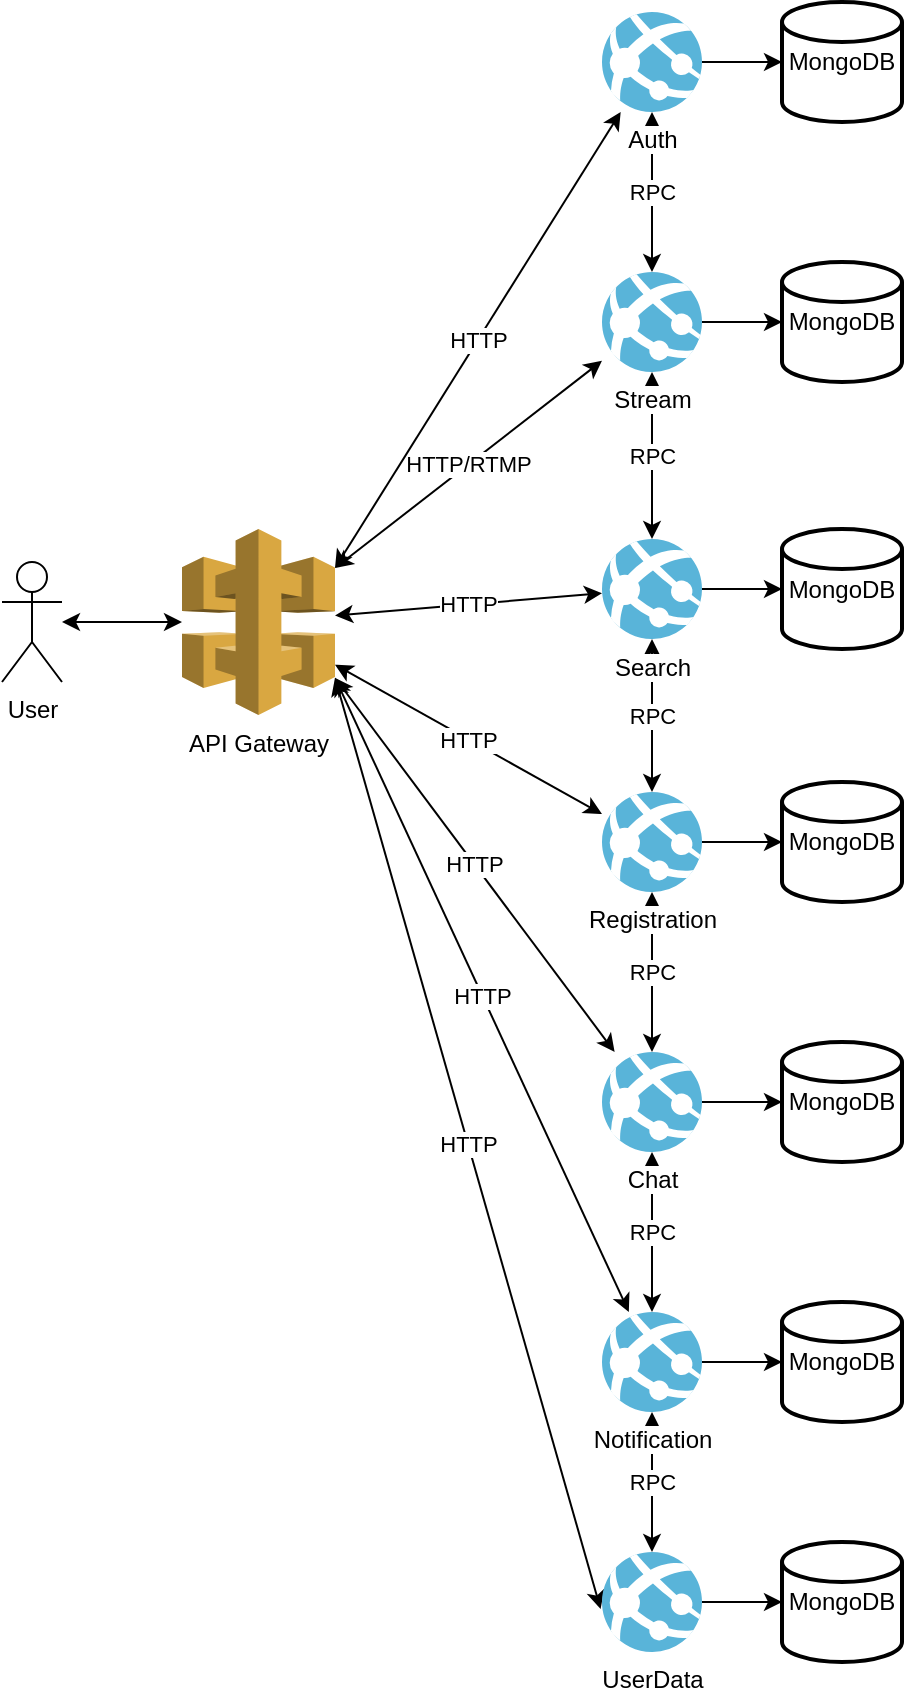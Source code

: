 <mxfile pages="2">
    <diagram name="Архітектура" id="lEX8NhUmVt0KLmWjKqjB">
        <mxGraphModel dx="554" dy="856" grid="1" gridSize="10" guides="1" tooltips="1" connect="1" arrows="1" fold="1" page="1" pageScale="1" pageWidth="850" pageHeight="1100" math="0" shadow="0">
            <root>
                <mxCell id="0"/>
                <mxCell id="1" parent="0"/>
                <mxCell id="PTnn4TakSIxV7CQiecpr-4" value="" style="edgeStyle=orthogonalEdgeStyle;rounded=0;orthogonalLoop=1;jettySize=auto;html=1;startArrow=classic;startFill=1;" parent="1" source="PTnn4TakSIxV7CQiecpr-1" target="PTnn4TakSIxV7CQiecpr-3" edge="1">
                    <mxGeometry relative="1" as="geometry"/>
                </mxCell>
                <mxCell id="PTnn4TakSIxV7CQiecpr-1" value="User" style="shape=umlActor;verticalLabelPosition=bottom;verticalAlign=top;html=1;outlineConnect=0;" parent="1" vertex="1">
                    <mxGeometry x="90" y="310" width="30" height="60" as="geometry"/>
                </mxCell>
                <mxCell id="BTVCv_qhSZHRAeJiUCsy-5" value="HTTP" style="rounded=0;orthogonalLoop=1;jettySize=auto;html=1;exitX=1;exitY=0.8;exitDx=0;exitDy=0;exitPerimeter=0;entryX=-0.014;entryY=0.569;entryDx=0;entryDy=0;entryPerimeter=0;startArrow=classic;startFill=1;" parent="1" source="PTnn4TakSIxV7CQiecpr-3" target="BTVCv_qhSZHRAeJiUCsy-2" edge="1">
                    <mxGeometry relative="1" as="geometry"/>
                </mxCell>
                <mxCell id="PTnn4TakSIxV7CQiecpr-3" value="API&amp;nbsp;Gateway" style="outlineConnect=0;dashed=0;verticalLabelPosition=bottom;verticalAlign=top;align=center;html=1;shape=mxgraph.aws3.api_gateway;fillColor=#D9A741;gradientColor=none;" parent="1" vertex="1">
                    <mxGeometry x="180" y="293.5" width="76.5" height="93" as="geometry"/>
                </mxCell>
                <mxCell id="PTnn4TakSIxV7CQiecpr-19" value="RPC" style="edgeStyle=orthogonalEdgeStyle;rounded=0;orthogonalLoop=1;jettySize=auto;html=1;startArrow=classic;startFill=1;" parent="1" source="PTnn4TakSIxV7CQiecpr-5" target="PTnn4TakSIxV7CQiecpr-6" edge="1">
                    <mxGeometry relative="1" as="geometry"/>
                </mxCell>
                <mxCell id="PTnn4TakSIxV7CQiecpr-32" value="" style="edgeStyle=orthogonalEdgeStyle;rounded=0;orthogonalLoop=1;jettySize=auto;html=1;" parent="1" source="PTnn4TakSIxV7CQiecpr-5" target="PTnn4TakSIxV7CQiecpr-31" edge="1">
                    <mxGeometry relative="1" as="geometry"/>
                </mxCell>
                <mxCell id="PTnn4TakSIxV7CQiecpr-5" value="Auth" style="image;sketch=0;aspect=fixed;html=1;points=[];align=center;fontSize=12;image=img/lib/mscae/App_Services.svg;" parent="1" vertex="1">
                    <mxGeometry x="390" y="35" width="50" height="50" as="geometry"/>
                </mxCell>
                <mxCell id="PTnn4TakSIxV7CQiecpr-20" value="RPC" style="edgeStyle=orthogonalEdgeStyle;rounded=0;orthogonalLoop=1;jettySize=auto;html=1;startArrow=classic;startFill=1;" parent="1" source="PTnn4TakSIxV7CQiecpr-6" target="PTnn4TakSIxV7CQiecpr-9" edge="1">
                    <mxGeometry relative="1" as="geometry"/>
                </mxCell>
                <mxCell id="PTnn4TakSIxV7CQiecpr-42" value="" style="edgeStyle=orthogonalEdgeStyle;rounded=0;orthogonalLoop=1;jettySize=auto;html=1;" parent="1" source="PTnn4TakSIxV7CQiecpr-6" target="PTnn4TakSIxV7CQiecpr-33" edge="1">
                    <mxGeometry relative="1" as="geometry"/>
                </mxCell>
                <mxCell id="PTnn4TakSIxV7CQiecpr-6" value="Stream" style="image;sketch=0;aspect=fixed;html=1;points=[];align=center;fontSize=12;image=img/lib/mscae/App_Services.svg;" parent="1" vertex="1">
                    <mxGeometry x="390" y="165" width="50" height="50" as="geometry"/>
                </mxCell>
                <mxCell id="PTnn4TakSIxV7CQiecpr-15" value="HTTP" style="rounded=0;orthogonalLoop=1;jettySize=auto;html=1;entryX=1;entryY=0.8;entryDx=0;entryDy=0;entryPerimeter=0;startArrow=classic;startFill=1;" parent="1" source="PTnn4TakSIxV7CQiecpr-7" target="PTnn4TakSIxV7CQiecpr-3" edge="1">
                    <mxGeometry relative="1" as="geometry">
                        <mxPoint x="260" y="370.0" as="targetPoint"/>
                    </mxGeometry>
                </mxCell>
                <mxCell id="PTnn4TakSIxV7CQiecpr-23" value="RPC" style="edgeStyle=orthogonalEdgeStyle;rounded=0;orthogonalLoop=1;jettySize=auto;html=1;startArrow=classic;startFill=1;" parent="1" source="PTnn4TakSIxV7CQiecpr-7" target="PTnn4TakSIxV7CQiecpr-8" edge="1">
                    <mxGeometry relative="1" as="geometry"/>
                </mxCell>
                <mxCell id="PTnn4TakSIxV7CQiecpr-39" value="" style="edgeStyle=orthogonalEdgeStyle;rounded=0;orthogonalLoop=1;jettySize=auto;html=1;" parent="1" source="PTnn4TakSIxV7CQiecpr-7" target="PTnn4TakSIxV7CQiecpr-36" edge="1">
                    <mxGeometry relative="1" as="geometry"/>
                </mxCell>
                <mxCell id="PTnn4TakSIxV7CQiecpr-7" value="Chat" style="image;sketch=0;aspect=fixed;html=1;points=[];align=center;fontSize=12;image=img/lib/mscae/App_Services.svg;" parent="1" vertex="1">
                    <mxGeometry x="390" y="555" width="50" height="50" as="geometry"/>
                </mxCell>
                <mxCell id="PTnn4TakSIxV7CQiecpr-38" value="" style="edgeStyle=orthogonalEdgeStyle;rounded=0;orthogonalLoop=1;jettySize=auto;html=1;" parent="1" source="PTnn4TakSIxV7CQiecpr-8" target="PTnn4TakSIxV7CQiecpr-37" edge="1">
                    <mxGeometry relative="1" as="geometry"/>
                </mxCell>
                <mxCell id="BTVCv_qhSZHRAeJiUCsy-4" value="RPC" style="edgeStyle=orthogonalEdgeStyle;rounded=0;orthogonalLoop=1;jettySize=auto;html=1;startArrow=classic;startFill=1;" parent="1" source="PTnn4TakSIxV7CQiecpr-8" target="BTVCv_qhSZHRAeJiUCsy-2" edge="1">
                    <mxGeometry relative="1" as="geometry"/>
                </mxCell>
                <mxCell id="PTnn4TakSIxV7CQiecpr-8" value="Notification" style="image;sketch=0;aspect=fixed;html=1;points=[];align=center;fontSize=12;image=img/lib/mscae/App_Services.svg;" parent="1" vertex="1">
                    <mxGeometry x="390" y="685" width="50" height="50" as="geometry"/>
                </mxCell>
                <mxCell id="PTnn4TakSIxV7CQiecpr-18" value="HTTP" style="rounded=0;orthogonalLoop=1;jettySize=auto;html=1;startArrow=classic;startFill=1;" parent="1" source="PTnn4TakSIxV7CQiecpr-9" target="PTnn4TakSIxV7CQiecpr-3" edge="1">
                    <mxGeometry relative="1" as="geometry">
                        <mxPoint x="260" y="340" as="targetPoint"/>
                    </mxGeometry>
                </mxCell>
                <mxCell id="PTnn4TakSIxV7CQiecpr-21" value="RPC" style="edgeStyle=orthogonalEdgeStyle;rounded=0;orthogonalLoop=1;jettySize=auto;html=1;startArrow=classic;startFill=1;" parent="1" source="PTnn4TakSIxV7CQiecpr-9" target="PTnn4TakSIxV7CQiecpr-10" edge="1">
                    <mxGeometry relative="1" as="geometry"/>
                </mxCell>
                <mxCell id="PTnn4TakSIxV7CQiecpr-41" value="" style="edgeStyle=orthogonalEdgeStyle;rounded=0;orthogonalLoop=1;jettySize=auto;html=1;" parent="1" source="PTnn4TakSIxV7CQiecpr-9" target="PTnn4TakSIxV7CQiecpr-34" edge="1">
                    <mxGeometry relative="1" as="geometry"/>
                </mxCell>
                <mxCell id="PTnn4TakSIxV7CQiecpr-9" value="Search" style="image;sketch=0;aspect=fixed;html=1;points=[];align=center;fontSize=12;image=img/lib/mscae/App_Services.svg;" parent="1" vertex="1">
                    <mxGeometry x="390" y="298.5" width="50" height="50" as="geometry"/>
                </mxCell>
                <mxCell id="PTnn4TakSIxV7CQiecpr-16" value="HTTP" style="rounded=0;orthogonalLoop=1;jettySize=auto;html=1;startArrow=classic;startFill=1;" parent="1" source="PTnn4TakSIxV7CQiecpr-10" target="PTnn4TakSIxV7CQiecpr-3" edge="1">
                    <mxGeometry relative="1" as="geometry"/>
                </mxCell>
                <mxCell id="PTnn4TakSIxV7CQiecpr-22" value="RPC" style="edgeStyle=orthogonalEdgeStyle;rounded=0;orthogonalLoop=1;jettySize=auto;html=1;startArrow=classic;startFill=1;" parent="1" source="PTnn4TakSIxV7CQiecpr-10" target="PTnn4TakSIxV7CQiecpr-7" edge="1">
                    <mxGeometry relative="1" as="geometry"/>
                </mxCell>
                <mxCell id="PTnn4TakSIxV7CQiecpr-40" value="" style="edgeStyle=orthogonalEdgeStyle;rounded=0;orthogonalLoop=1;jettySize=auto;html=1;" parent="1" source="PTnn4TakSIxV7CQiecpr-10" target="PTnn4TakSIxV7CQiecpr-35" edge="1">
                    <mxGeometry relative="1" as="geometry"/>
                </mxCell>
                <mxCell id="PTnn4TakSIxV7CQiecpr-10" value="Registration" style="image;sketch=0;aspect=fixed;html=1;points=[];align=center;fontSize=12;image=img/lib/mscae/App_Services.svg;" parent="1" vertex="1">
                    <mxGeometry x="390" y="425" width="50" height="50" as="geometry"/>
                </mxCell>
                <mxCell id="PTnn4TakSIxV7CQiecpr-12" value="HTTP/RTMP" style="rounded=0;orthogonalLoop=1;jettySize=auto;html=1;entryX=1;entryY=0.21;entryDx=0;entryDy=0;entryPerimeter=0;startArrow=classic;startFill=1;" parent="1" source="PTnn4TakSIxV7CQiecpr-6" target="PTnn4TakSIxV7CQiecpr-3" edge="1">
                    <mxGeometry relative="1" as="geometry"/>
                </mxCell>
                <mxCell id="PTnn4TakSIxV7CQiecpr-13" value="HTTP" style="rounded=0;orthogonalLoop=1;jettySize=auto;html=1;entryX=1;entryY=0.21;entryDx=0;entryDy=0;entryPerimeter=0;startArrow=classic;startFill=1;" parent="1" source="PTnn4TakSIxV7CQiecpr-5" target="PTnn4TakSIxV7CQiecpr-3" edge="1">
                    <mxGeometry relative="1" as="geometry"/>
                </mxCell>
                <mxCell id="PTnn4TakSIxV7CQiecpr-14" value="HTTP" style="rounded=0;orthogonalLoop=1;jettySize=auto;html=1;entryX=1;entryY=0.8;entryDx=0;entryDy=0;entryPerimeter=0;startArrow=classic;startFill=1;" parent="1" source="PTnn4TakSIxV7CQiecpr-8" target="PTnn4TakSIxV7CQiecpr-3" edge="1">
                    <mxGeometry relative="1" as="geometry">
                        <mxPoint x="270" y="370" as="targetPoint"/>
                    </mxGeometry>
                </mxCell>
                <mxCell id="PTnn4TakSIxV7CQiecpr-31" value="MongoDB" style="strokeWidth=2;html=1;shape=mxgraph.flowchart.database;whiteSpace=wrap;" parent="1" vertex="1">
                    <mxGeometry x="480" y="30" width="60" height="60" as="geometry"/>
                </mxCell>
                <mxCell id="PTnn4TakSIxV7CQiecpr-33" value="MongoDB" style="strokeWidth=2;html=1;shape=mxgraph.flowchart.database;whiteSpace=wrap;" parent="1" vertex="1">
                    <mxGeometry x="480" y="160" width="60" height="60" as="geometry"/>
                </mxCell>
                <mxCell id="PTnn4TakSIxV7CQiecpr-34" value="MongoDB" style="strokeWidth=2;html=1;shape=mxgraph.flowchart.database;whiteSpace=wrap;" parent="1" vertex="1">
                    <mxGeometry x="480" y="293.5" width="60" height="60" as="geometry"/>
                </mxCell>
                <mxCell id="PTnn4TakSIxV7CQiecpr-35" value="MongoDB" style="strokeWidth=2;html=1;shape=mxgraph.flowchart.database;whiteSpace=wrap;" parent="1" vertex="1">
                    <mxGeometry x="480" y="420" width="60" height="60" as="geometry"/>
                </mxCell>
                <mxCell id="PTnn4TakSIxV7CQiecpr-36" value="MongoDB" style="strokeWidth=2;html=1;shape=mxgraph.flowchart.database;whiteSpace=wrap;" parent="1" vertex="1">
                    <mxGeometry x="480" y="550" width="60" height="60" as="geometry"/>
                </mxCell>
                <mxCell id="PTnn4TakSIxV7CQiecpr-37" value="MongoDB" style="strokeWidth=2;html=1;shape=mxgraph.flowchart.database;whiteSpace=wrap;" parent="1" vertex="1">
                    <mxGeometry x="480" y="680" width="60" height="60" as="geometry"/>
                </mxCell>
                <mxCell id="BTVCv_qhSZHRAeJiUCsy-1" value="" style="edgeStyle=orthogonalEdgeStyle;rounded=0;orthogonalLoop=1;jettySize=auto;html=1;" parent="1" source="BTVCv_qhSZHRAeJiUCsy-2" target="BTVCv_qhSZHRAeJiUCsy-3" edge="1">
                    <mxGeometry relative="1" as="geometry"/>
                </mxCell>
                <mxCell id="BTVCv_qhSZHRAeJiUCsy-2" value="UserData" style="image;sketch=0;aspect=fixed;html=1;points=[];align=center;fontSize=12;image=img/lib/mscae/App_Services.svg;" parent="1" vertex="1">
                    <mxGeometry x="390" y="805" width="50" height="50" as="geometry"/>
                </mxCell>
                <mxCell id="BTVCv_qhSZHRAeJiUCsy-3" value="MongoDB" style="strokeWidth=2;html=1;shape=mxgraph.flowchart.database;whiteSpace=wrap;" parent="1" vertex="1">
                    <mxGeometry x="480" y="800" width="60" height="60" as="geometry"/>
                </mxCell>
            </root>
        </mxGraphModel>
    </diagram>
    <diagram id="RU-EkV7S9lIccLNvc38A" name="ER-Diagram">
        <mxGraphModel dx="510" dy="856" grid="1" gridSize="10" guides="1" tooltips="1" connect="1" arrows="1" fold="1" page="1" pageScale="1" pageWidth="850" pageHeight="1100" math="0" shadow="0">
            <root>
                <mxCell id="0"/>
                <mxCell id="1" parent="0"/>
                <mxCell id="VYAvmS6LpXce1dKVadep-5" value="User" style="swimlane;fontStyle=0;childLayout=stackLayout;horizontal=1;startSize=30;horizontalStack=0;resizeParent=1;resizeParentMax=0;resizeLast=0;collapsible=0;marginBottom=0;whiteSpace=wrap;html=1;container=1;fixDash=0;portConstraintRotation=0;resizable=1;cloneable=1;deletable=1;expand=1;allowArrows=1;snapToPoint=0;dropTarget=1;" parent="1" vertex="1">
                    <mxGeometry x="190" y="80" width="140" height="300" as="geometry"/>
                </mxCell>
                <mxCell id="J-KWU8f-uZNsoC87baJ_-14" value="Id" style="text;strokeColor=none;fillColor=none;align=left;verticalAlign=middle;spacingLeft=4;spacingRight=4;overflow=hidden;points=[[0,0.5],[1,0.5]];portConstraint=eastwest;rotatable=0;whiteSpace=wrap;html=1;" parent="VYAvmS6LpXce1dKVadep-5" vertex="1">
                    <mxGeometry y="30" width="140" height="30" as="geometry"/>
                </mxCell>
                <mxCell id="VYAvmS6LpXce1dKVadep-7" value="Nickname" style="text;strokeColor=none;fillColor=none;align=left;verticalAlign=middle;spacingLeft=4;spacingRight=4;overflow=hidden;points=[[0,0.5],[1,0.5]];portConstraint=eastwest;rotatable=0;whiteSpace=wrap;html=1;" parent="VYAvmS6LpXce1dKVadep-5" vertex="1">
                    <mxGeometry y="60" width="140" height="30" as="geometry"/>
                </mxCell>
                <mxCell id="VYAvmS6LpXce1dKVadep-8" value="Email" style="text;strokeColor=none;fillColor=none;align=left;verticalAlign=middle;spacingLeft=4;spacingRight=4;overflow=hidden;points=[[0,0.5],[1,0.5]];portConstraint=eastwest;rotatable=0;whiteSpace=wrap;html=1;" parent="VYAvmS6LpXce1dKVadep-5" vertex="1">
                    <mxGeometry y="90" width="140" height="30" as="geometry"/>
                </mxCell>
                <mxCell id="VYAvmS6LpXce1dKVadep-9" value="Bio" style="text;strokeColor=none;fillColor=none;align=left;verticalAlign=middle;spacingLeft=4;spacingRight=4;overflow=hidden;points=[[0,0.5],[1,0.5]];portConstraint=eastwest;rotatable=0;whiteSpace=wrap;html=1;" parent="VYAvmS6LpXce1dKVadep-5" vertex="1">
                    <mxGeometry y="120" width="140" height="30" as="geometry"/>
                </mxCell>
                <mxCell id="VYAvmS6LpXce1dKVadep-10" value="UpdatedAt" style="text;strokeColor=none;fillColor=none;align=left;verticalAlign=middle;spacingLeft=4;spacingRight=4;overflow=hidden;points=[[0,0.5],[1,0.5]];portConstraint=eastwest;rotatable=0;whiteSpace=wrap;html=1;" parent="VYAvmS6LpXce1dKVadep-5" vertex="1">
                    <mxGeometry y="150" width="140" height="30" as="geometry"/>
                </mxCell>
                <mxCell id="VYAvmS6LpXce1dKVadep-11" value="CreatedAt" style="text;strokeColor=none;fillColor=none;align=left;verticalAlign=middle;spacingLeft=4;spacingRight=4;overflow=hidden;points=[[0,0.5],[1,0.5]];portConstraint=eastwest;rotatable=0;whiteSpace=wrap;html=1;" parent="VYAvmS6LpXce1dKVadep-5" vertex="1">
                    <mxGeometry y="180" width="140" height="30" as="geometry"/>
                </mxCell>
                <mxCell id="VYAvmS6LpXce1dKVadep-20" value="StreamToken" style="text;strokeColor=none;fillColor=none;align=left;verticalAlign=middle;spacingLeft=4;spacingRight=4;overflow=hidden;points=[[0,0.5],[1,0.5]];portConstraint=eastwest;rotatable=0;whiteSpace=wrap;html=1;" parent="VYAvmS6LpXce1dKVadep-5" vertex="1">
                    <mxGeometry y="210" width="140" height="30" as="geometry"/>
                </mxCell>
                <mxCell id="VYAvmS6LpXce1dKVadep-88" value="DayOfBirthday" style="text;strokeColor=none;fillColor=none;align=left;verticalAlign=middle;spacingLeft=4;spacingRight=4;overflow=hidden;points=[[0,0.5],[1,0.5]];portConstraint=eastwest;rotatable=0;whiteSpace=wrap;html=1;" parent="VYAvmS6LpXce1dKVadep-5" vertex="1">
                    <mxGeometry y="240" width="140" height="30" as="geometry"/>
                </mxCell>
                <mxCell id="k_NoocqpxvDtBkMmMOsu-22" value="TagsStat[]" style="text;strokeColor=none;fillColor=none;align=left;verticalAlign=middle;spacingLeft=4;spacingRight=4;overflow=hidden;points=[[0,0.5],[1,0.5]];portConstraint=eastwest;rotatable=0;whiteSpace=wrap;html=1;" parent="VYAvmS6LpXce1dKVadep-5" vertex="1">
                    <mxGeometry y="270" width="140" height="30" as="geometry"/>
                </mxCell>
                <mxCell id="VYAvmS6LpXce1dKVadep-21" value="Stream" style="swimlane;fontStyle=0;childLayout=stackLayout;horizontal=1;startSize=30;horizontalStack=0;resizeParent=1;resizeParentMax=0;resizeLast=0;collapsible=0;marginBottom=0;whiteSpace=wrap;html=1;container=1;fixDash=0;portConstraintRotation=0;resizable=1;cloneable=1;deletable=1;expand=1;allowArrows=1;snapToPoint=0;dropTarget=1;" parent="1" vertex="1">
                    <mxGeometry x="350" y="80" width="140" height="240" as="geometry"/>
                </mxCell>
                <mxCell id="VYAvmS6LpXce1dKVadep-22" value="Id" style="text;strokeColor=none;fillColor=none;align=left;verticalAlign=middle;spacingLeft=4;spacingRight=4;overflow=hidden;points=[[0,0.5],[1,0.5]];portConstraint=eastwest;rotatable=0;whiteSpace=wrap;html=1;" parent="VYAvmS6LpXce1dKVadep-21" vertex="1">
                    <mxGeometry y="30" width="140" height="30" as="geometry"/>
                </mxCell>
                <mxCell id="J-KWU8f-uZNsoC87baJ_-15" value="UserId" style="text;strokeColor=none;fillColor=none;align=left;verticalAlign=middle;spacingLeft=4;spacingRight=4;overflow=hidden;points=[[0,0.5],[1,0.5]];portConstraint=eastwest;rotatable=0;whiteSpace=wrap;html=1;" parent="VYAvmS6LpXce1dKVadep-21" vertex="1">
                    <mxGeometry y="60" width="140" height="30" as="geometry"/>
                </mxCell>
                <mxCell id="VYAvmS6LpXce1dKVadep-23" value="Title" style="text;strokeColor=none;fillColor=none;align=left;verticalAlign=middle;spacingLeft=4;spacingRight=4;overflow=hidden;points=[[0,0.5],[1,0.5]];portConstraint=eastwest;rotatable=0;whiteSpace=wrap;html=1;" parent="VYAvmS6LpXce1dKVadep-21" vertex="1">
                    <mxGeometry y="90" width="140" height="30" as="geometry"/>
                </mxCell>
                <mxCell id="VYAvmS6LpXce1dKVadep-24" value="Tags[]" style="text;strokeColor=none;fillColor=none;align=left;verticalAlign=middle;spacingLeft=4;spacingRight=4;overflow=hidden;points=[[0,0.5],[1,0.5]];portConstraint=eastwest;rotatable=0;whiteSpace=wrap;html=1;" parent="VYAvmS6LpXce1dKVadep-21" vertex="1">
                    <mxGeometry y="120" width="140" height="30" as="geometry"/>
                </mxCell>
                <mxCell id="VYAvmS6LpXce1dKVadep-25" value="Adult" style="text;strokeColor=none;fillColor=none;align=left;verticalAlign=middle;spacingLeft=4;spacingRight=4;overflow=hidden;points=[[0,0.5],[1,0.5]];portConstraint=eastwest;rotatable=0;whiteSpace=wrap;html=1;" parent="VYAvmS6LpXce1dKVadep-21" vertex="1">
                    <mxGeometry y="150" width="140" height="30" as="geometry"/>
                </mxCell>
                <mxCell id="VYAvmS6LpXce1dKVadep-26" value="StartedAt" style="text;strokeColor=none;fillColor=none;align=left;verticalAlign=middle;spacingLeft=4;spacingRight=4;overflow=hidden;points=[[0,0.5],[1,0.5]];portConstraint=eastwest;rotatable=0;whiteSpace=wrap;html=1;" parent="VYAvmS6LpXce1dKVadep-21" vertex="1">
                    <mxGeometry y="180" width="140" height="30" as="geometry"/>
                </mxCell>
                <mxCell id="J-KWU8f-uZNsoC87baJ_-16" value="EndedAt" style="text;strokeColor=none;fillColor=none;align=left;verticalAlign=middle;spacingLeft=4;spacingRight=4;overflow=hidden;points=[[0,0.5],[1,0.5]];portConstraint=eastwest;rotatable=0;whiteSpace=wrap;html=1;" parent="VYAvmS6LpXce1dKVadep-21" vertex="1">
                    <mxGeometry y="210" width="140" height="30" as="geometry"/>
                </mxCell>
                <mxCell id="VYAvmS6LpXce1dKVadep-29" value="Tag" style="swimlane;fontStyle=0;childLayout=stackLayout;horizontal=1;startSize=30;horizontalStack=0;resizeParent=1;resizeParentMax=0;resizeLast=0;collapsible=0;marginBottom=0;whiteSpace=wrap;html=1;container=1;fixDash=0;portConstraintRotation=0;resizable=1;cloneable=1;deletable=1;expand=1;allowArrows=1;snapToPoint=0;dropTarget=1;" parent="1" vertex="1">
                    <mxGeometry x="670" y="80" width="140" height="120" as="geometry"/>
                </mxCell>
                <mxCell id="k_NoocqpxvDtBkMmMOsu-23" value="Id" style="text;strokeColor=none;fillColor=none;align=left;verticalAlign=middle;spacingLeft=4;spacingRight=4;overflow=hidden;points=[[0,0.5],[1,0.5]];portConstraint=eastwest;rotatable=0;whiteSpace=wrap;html=1;" parent="VYAvmS6LpXce1dKVadep-29" vertex="1">
                    <mxGeometry y="30" width="140" height="30" as="geometry"/>
                </mxCell>
                <mxCell id="VYAvmS6LpXce1dKVadep-30" value="Name" style="text;strokeColor=none;fillColor=none;align=left;verticalAlign=middle;spacingLeft=4;spacingRight=4;overflow=hidden;points=[[0,0.5],[1,0.5]];portConstraint=eastwest;rotatable=0;whiteSpace=wrap;html=1;" parent="VYAvmS6LpXce1dKVadep-29" vertex="1">
                    <mxGeometry y="60" width="140" height="30" as="geometry"/>
                </mxCell>
                <mxCell id="VYAvmS6LpXce1dKVadep-34" value="CreatedAt" style="text;strokeColor=none;fillColor=none;align=left;verticalAlign=middle;spacingLeft=4;spacingRight=4;overflow=hidden;points=[[0,0.5],[1,0.5]];portConstraint=eastwest;rotatable=0;whiteSpace=wrap;html=1;" parent="VYAvmS6LpXce1dKVadep-29" vertex="1">
                    <mxGeometry y="90" width="140" height="30" as="geometry"/>
                </mxCell>
                <mxCell id="VYAvmS6LpXce1dKVadep-36" value="Message" style="swimlane;fontStyle=0;childLayout=stackLayout;horizontal=1;startSize=30;horizontalStack=0;resizeParent=1;resizeParentMax=0;resizeLast=0;collapsible=0;marginBottom=0;whiteSpace=wrap;html=1;container=1;fixDash=0;portConstraintRotation=0;resizable=1;cloneable=1;deletable=1;expand=1;allowArrows=1;snapToPoint=0;dropTarget=1;" parent="1" vertex="1">
                    <mxGeometry x="350" y="510" width="140" height="210" as="geometry"/>
                </mxCell>
                <mxCell id="VYAvmS6LpXce1dKVadep-37" value="Id" style="text;strokeColor=none;fillColor=none;align=left;verticalAlign=middle;spacingLeft=4;spacingRight=4;overflow=hidden;points=[[0,0.5],[1,0.5]];portConstraint=eastwest;rotatable=0;whiteSpace=wrap;html=1;" parent="VYAvmS6LpXce1dKVadep-36" vertex="1">
                    <mxGeometry y="30" width="140" height="30" as="geometry"/>
                </mxCell>
                <mxCell id="VYAvmS6LpXce1dKVadep-38" value="StreamId" style="text;strokeColor=none;fillColor=none;align=left;verticalAlign=middle;spacingLeft=4;spacingRight=4;overflow=hidden;points=[[0,0.5],[1,0.5]];portConstraint=eastwest;rotatable=0;whiteSpace=wrap;html=1;" parent="VYAvmS6LpXce1dKVadep-36" vertex="1">
                    <mxGeometry y="60" width="140" height="30" as="geometry"/>
                </mxCell>
                <mxCell id="VYAvmS6LpXce1dKVadep-39" value="UserId" style="text;strokeColor=none;fillColor=none;align=left;verticalAlign=middle;spacingLeft=4;spacingRight=4;overflow=hidden;points=[[0,0.5],[1,0.5]];portConstraint=eastwest;rotatable=0;whiteSpace=wrap;html=1;" parent="VYAvmS6LpXce1dKVadep-36" vertex="1">
                    <mxGeometry y="90" width="140" height="30" as="geometry"/>
                </mxCell>
                <mxCell id="k_NoocqpxvDtBkMmMOsu-21" value="ReplyMessageId" style="text;strokeColor=none;fillColor=none;align=left;verticalAlign=middle;spacingLeft=4;spacingRight=4;overflow=hidden;points=[[0,0.5],[1,0.5]];portConstraint=eastwest;rotatable=0;whiteSpace=wrap;html=1;" parent="VYAvmS6LpXce1dKVadep-36" vertex="1">
                    <mxGeometry y="120" width="140" height="30" as="geometry"/>
                </mxCell>
                <mxCell id="VYAvmS6LpXce1dKVadep-40" value="Message" style="text;strokeColor=none;fillColor=none;align=left;verticalAlign=middle;spacingLeft=4;spacingRight=4;overflow=hidden;points=[[0,0.5],[1,0.5]];portConstraint=eastwest;rotatable=0;whiteSpace=wrap;html=1;" parent="VYAvmS6LpXce1dKVadep-36" vertex="1">
                    <mxGeometry y="150" width="140" height="30" as="geometry"/>
                </mxCell>
                <mxCell id="VYAvmS6LpXce1dKVadep-41" value="CreatedAt" style="text;strokeColor=none;fillColor=none;align=left;verticalAlign=middle;spacingLeft=4;spacingRight=4;overflow=hidden;points=[[0,0.5],[1,0.5]];portConstraint=eastwest;rotatable=0;whiteSpace=wrap;html=1;" parent="VYAvmS6LpXce1dKVadep-36" vertex="1">
                    <mxGeometry y="180" width="140" height="30" as="geometry"/>
                </mxCell>
                <mxCell id="VYAvmS6LpXce1dKVadep-58" value="Follower" style="swimlane;fontStyle=0;childLayout=stackLayout;horizontal=1;startSize=30;horizontalStack=0;resizeParent=1;resizeParentMax=0;resizeLast=0;collapsible=0;marginBottom=0;whiteSpace=wrap;html=1;container=1;fixDash=0;portConstraintRotation=0;resizable=1;cloneable=1;deletable=1;expand=1;allowArrows=1;snapToPoint=0;dropTarget=1;" parent="1" vertex="1">
                    <mxGeometry x="190" y="400" width="140" height="150" as="geometry"/>
                </mxCell>
                <mxCell id="VYAvmS6LpXce1dKVadep-59" value="Nickname" style="text;strokeColor=none;fillColor=none;align=left;verticalAlign=middle;spacingLeft=4;spacingRight=4;overflow=hidden;points=[[0,0.5],[1,0.5]];portConstraint=eastwest;rotatable=0;whiteSpace=wrap;html=1;" parent="VYAvmS6LpXce1dKVadep-58" vertex="1">
                    <mxGeometry y="30" width="140" height="30" as="geometry"/>
                </mxCell>
                <mxCell id="VYAvmS6LpXce1dKVadep-60" value="FollowerId" style="text;strokeColor=none;fillColor=none;align=left;verticalAlign=middle;spacingLeft=4;spacingRight=4;overflow=hidden;points=[[0,0.5],[1,0.5]];portConstraint=eastwest;rotatable=0;whiteSpace=wrap;html=1;" parent="VYAvmS6LpXce1dKVadep-58" vertex="1">
                    <mxGeometry y="60" width="140" height="30" as="geometry"/>
                </mxCell>
                <mxCell id="VYAvmS6LpXce1dKVadep-62" value="Notifications" style="text;strokeColor=none;fillColor=none;align=left;verticalAlign=middle;spacingLeft=4;spacingRight=4;overflow=hidden;points=[[0,0.5],[1,0.5]];portConstraint=eastwest;rotatable=0;whiteSpace=wrap;html=1;" parent="VYAvmS6LpXce1dKVadep-58" vertex="1">
                    <mxGeometry y="90" width="140" height="30" as="geometry"/>
                </mxCell>
                <mxCell id="VYAvmS6LpXce1dKVadep-61" value="CreatedAt" style="text;strokeColor=none;fillColor=none;align=left;verticalAlign=middle;spacingLeft=4;spacingRight=4;overflow=hidden;points=[[0,0.5],[1,0.5]];portConstraint=eastwest;rotatable=0;whiteSpace=wrap;html=1;" parent="VYAvmS6LpXce1dKVadep-58" vertex="1">
                    <mxGeometry y="120" width="140" height="30" as="geometry"/>
                </mxCell>
                <mxCell id="VYAvmS6LpXce1dKVadep-75" value="AuthUser" style="swimlane;fontStyle=0;childLayout=stackLayout;horizontal=1;startSize=30;horizontalStack=0;resizeParent=1;resizeParentMax=0;resizeLast=0;collapsible=0;marginBottom=0;whiteSpace=wrap;html=1;container=1;fixDash=0;portConstraintRotation=0;resizable=1;cloneable=1;deletable=1;expand=1;allowArrows=1;snapToPoint=0;dropTarget=1;" parent="1" vertex="1">
                    <mxGeometry x="30" y="80" width="140" height="150" as="geometry"/>
                </mxCell>
                <mxCell id="VYAvmS6LpXce1dKVadep-76" value="UserId" style="text;strokeColor=none;fillColor=none;align=left;verticalAlign=middle;spacingLeft=4;spacingRight=4;overflow=hidden;points=[[0,0.5],[1,0.5]];portConstraint=eastwest;rotatable=0;whiteSpace=wrap;html=1;" parent="VYAvmS6LpXce1dKVadep-75" vertex="1">
                    <mxGeometry y="30" width="140" height="30" as="geometry"/>
                </mxCell>
                <mxCell id="VYAvmS6LpXce1dKVadep-77" value="2FACode" style="text;strokeColor=none;fillColor=none;align=left;verticalAlign=middle;spacingLeft=4;spacingRight=4;overflow=hidden;points=[[0,0.5],[1,0.5]];portConstraint=eastwest;rotatable=0;whiteSpace=wrap;html=1;" parent="VYAvmS6LpXce1dKVadep-75" vertex="1">
                    <mxGeometry y="60" width="140" height="30" as="geometry"/>
                </mxCell>
                <mxCell id="VYAvmS6LpXce1dKVadep-80" value="Email" style="text;strokeColor=none;fillColor=none;align=left;verticalAlign=middle;spacingLeft=4;spacingRight=4;overflow=hidden;points=[[0,0.5],[1,0.5]];portConstraint=eastwest;rotatable=0;whiteSpace=wrap;html=1;" parent="VYAvmS6LpXce1dKVadep-75" vertex="1">
                    <mxGeometry y="90" width="140" height="30" as="geometry"/>
                </mxCell>
                <mxCell id="VYAvmS6LpXce1dKVadep-78" value="PasswordHash" style="text;strokeColor=none;fillColor=none;align=left;verticalAlign=middle;spacingLeft=4;spacingRight=4;overflow=hidden;points=[[0,0.5],[1,0.5]];portConstraint=eastwest;rotatable=0;whiteSpace=wrap;html=1;" parent="VYAvmS6LpXce1dKVadep-75" vertex="1">
                    <mxGeometry y="120" width="140" height="30" as="geometry"/>
                </mxCell>
                <mxCell id="VYAvmS6LpXce1dKVadep-82" value="Session" style="swimlane;fontStyle=0;childLayout=stackLayout;horizontal=1;startSize=30;horizontalStack=0;resizeParent=1;resizeParentMax=0;resizeLast=0;collapsible=0;marginBottom=0;whiteSpace=wrap;html=1;container=1;fixDash=0;portConstraintRotation=0;resizable=1;cloneable=1;deletable=1;expand=1;allowArrows=1;snapToPoint=0;dropTarget=1;" parent="1" vertex="1">
                    <mxGeometry x="30" y="250" width="140" height="180" as="geometry"/>
                </mxCell>
                <mxCell id="VYAvmS6LpXce1dKVadep-87" value="Id" style="text;strokeColor=none;fillColor=none;align=left;verticalAlign=middle;spacingLeft=4;spacingRight=4;overflow=hidden;points=[[0,0.5],[1,0.5]];portConstraint=eastwest;rotatable=0;whiteSpace=wrap;html=1;" parent="VYAvmS6LpXce1dKVadep-82" vertex="1">
                    <mxGeometry y="30" width="140" height="30" as="geometry"/>
                </mxCell>
                <mxCell id="VYAvmS6LpXce1dKVadep-83" value="UserId?" style="text;strokeColor=none;fillColor=none;align=left;verticalAlign=middle;spacingLeft=4;spacingRight=4;overflow=hidden;points=[[0,0.5],[1,0.5]];portConstraint=eastwest;rotatable=0;whiteSpace=wrap;html=1;" parent="VYAvmS6LpXce1dKVadep-82" vertex="1">
                    <mxGeometry y="60" width="140" height="30" as="geometry"/>
                </mxCell>
                <mxCell id="VYAvmS6LpXce1dKVadep-84" value="UserAgent" style="text;strokeColor=none;fillColor=none;align=left;verticalAlign=middle;spacingLeft=4;spacingRight=4;overflow=hidden;points=[[0,0.5],[1,0.5]];portConstraint=eastwest;rotatable=0;whiteSpace=wrap;html=1;" parent="VYAvmS6LpXce1dKVadep-82" vertex="1">
                    <mxGeometry y="90" width="140" height="30" as="geometry"/>
                </mxCell>
                <mxCell id="VYAvmS6LpXce1dKVadep-85" value="CreatedAt" style="text;strokeColor=none;fillColor=none;align=left;verticalAlign=middle;spacingLeft=4;spacingRight=4;overflow=hidden;points=[[0,0.5],[1,0.5]];portConstraint=eastwest;rotatable=0;whiteSpace=wrap;html=1;" parent="VYAvmS6LpXce1dKVadep-82" vertex="1">
                    <mxGeometry y="120" width="140" height="30" as="geometry"/>
                </mxCell>
                <mxCell id="VYAvmS6LpXce1dKVadep-86" value="LastOnline" style="text;strokeColor=none;fillColor=none;align=left;verticalAlign=middle;spacingLeft=4;spacingRight=4;overflow=hidden;points=[[0,0.5],[1,0.5]];portConstraint=eastwest;rotatable=0;whiteSpace=wrap;html=1;" parent="VYAvmS6LpXce1dKVadep-82" vertex="1">
                    <mxGeometry y="150" width="140" height="30" as="geometry"/>
                </mxCell>
                <mxCell id="VYAvmS6LpXce1dKVadep-89" value="StreamStat" style="swimlane;fontStyle=0;childLayout=stackLayout;horizontal=1;startSize=30;horizontalStack=0;resizeParent=1;resizeParentMax=0;resizeLast=0;collapsible=0;marginBottom=0;whiteSpace=wrap;html=1;container=1;fixDash=0;portConstraintRotation=0;resizable=1;cloneable=1;deletable=1;expand=1;allowArrows=1;snapToPoint=0;dropTarget=1;" parent="1" vertex="1">
                    <mxGeometry x="350" y="740" width="140" height="120" as="geometry"/>
                </mxCell>
                <mxCell id="VYAvmS6LpXce1dKVadep-90" value="StreamId" style="text;strokeColor=none;fillColor=none;align=left;verticalAlign=middle;spacingLeft=4;spacingRight=4;overflow=hidden;points=[[0,0.5],[1,0.5]];portConstraint=eastwest;rotatable=0;whiteSpace=wrap;html=1;" parent="VYAvmS6LpXce1dKVadep-89" vertex="1">
                    <mxGeometry y="30" width="140" height="30" as="geometry"/>
                </mxCell>
                <mxCell id="VYAvmS6LpXce1dKVadep-91" value="ViewersNumber" style="text;strokeColor=none;fillColor=none;align=left;verticalAlign=middle;spacingLeft=4;spacingRight=4;overflow=hidden;points=[[0,0.5],[1,0.5]];portConstraint=eastwest;rotatable=0;whiteSpace=wrap;html=1;" parent="VYAvmS6LpXce1dKVadep-89" vertex="1">
                    <mxGeometry y="60" width="140" height="30" as="geometry"/>
                </mxCell>
                <mxCell id="VYAvmS6LpXce1dKVadep-92" value="CreatedAt" style="text;strokeColor=none;fillColor=none;align=left;verticalAlign=middle;spacingLeft=4;spacingRight=4;overflow=hidden;points=[[0,0.5],[1,0.5]];portConstraint=eastwest;rotatable=0;whiteSpace=wrap;html=1;" parent="VYAvmS6LpXce1dKVadep-89" vertex="1">
                    <mxGeometry y="90" width="140" height="30" as="geometry"/>
                </mxCell>
                <mxCell id="J-KWU8f-uZNsoC87baJ_-7" value="SpecialAccess" style="swimlane;fontStyle=0;childLayout=stackLayout;horizontal=1;startSize=30;horizontalStack=0;resizeParent=1;resizeParentMax=0;resizeLast=0;collapsible=0;marginBottom=0;whiteSpace=wrap;html=1;container=1;fixDash=0;portConstraintRotation=0;resizable=1;cloneable=1;deletable=1;expand=1;allowArrows=1;snapToPoint=0;dropTarget=1;" parent="1" vertex="1">
                    <mxGeometry x="190" y="570" width="140" height="210" as="geometry"/>
                </mxCell>
                <mxCell id="J-KWU8f-uZNsoC87baJ_-8" value="ChannelId" style="text;strokeColor=none;fillColor=none;align=left;verticalAlign=middle;spacingLeft=4;spacingRight=4;overflow=hidden;points=[[0,0.5],[1,0.5]];portConstraint=eastwest;rotatable=0;whiteSpace=wrap;html=1;" parent="J-KWU8f-uZNsoC87baJ_-7" vertex="1">
                    <mxGeometry y="30" width="140" height="30" as="geometry"/>
                </mxCell>
                <mxCell id="J-KWU8f-uZNsoC87baJ_-9" value="UserId" style="text;strokeColor=none;fillColor=none;align=left;verticalAlign=middle;spacingLeft=4;spacingRight=4;overflow=hidden;points=[[0,0.5],[1,0.5]];portConstraint=eastwest;rotatable=0;whiteSpace=wrap;html=1;" parent="J-KWU8f-uZNsoC87baJ_-7" vertex="1">
                    <mxGeometry y="60" width="140" height="30" as="geometry"/>
                </mxCell>
                <mxCell id="J-KWU8f-uZNsoC87baJ_-10" value="Ban: {time, reason}" style="text;strokeColor=none;fillColor=none;align=left;verticalAlign=middle;spacingLeft=4;spacingRight=4;overflow=hidden;points=[[0,0.5],[1,0.5]];portConstraint=eastwest;rotatable=0;whiteSpace=wrap;html=1;" parent="J-KWU8f-uZNsoC87baJ_-7" vertex="1">
                    <mxGeometry y="90" width="140" height="30" as="geometry"/>
                </mxCell>
                <mxCell id="J-KWU8f-uZNsoC87baJ_-12" value="Muted: {time, reason}" style="text;strokeColor=none;fillColor=none;align=left;verticalAlign=middle;spacingLeft=4;spacingRight=4;overflow=hidden;points=[[0,0.5],[1,0.5]];portConstraint=eastwest;rotatable=0;whiteSpace=wrap;html=1;" parent="J-KWU8f-uZNsoC87baJ_-7" vertex="1">
                    <mxGeometry y="120" width="140" height="30" as="geometry"/>
                </mxCell>
                <mxCell id="J-KWU8f-uZNsoC87baJ_-13" value="IsModer" style="text;strokeColor=none;fillColor=none;align=left;verticalAlign=middle;spacingLeft=4;spacingRight=4;overflow=hidden;points=[[0,0.5],[1,0.5]];portConstraint=eastwest;rotatable=0;whiteSpace=wrap;html=1;" parent="J-KWU8f-uZNsoC87baJ_-7" vertex="1">
                    <mxGeometry y="150" width="140" height="30" as="geometry"/>
                </mxCell>
                <mxCell id="J-KWU8f-uZNsoC87baJ_-11" value="CreatedAt" style="text;strokeColor=none;fillColor=none;align=left;verticalAlign=middle;spacingLeft=4;spacingRight=4;overflow=hidden;points=[[0,0.5],[1,0.5]];portConstraint=eastwest;rotatable=0;whiteSpace=wrap;html=1;" parent="J-KWU8f-uZNsoC87baJ_-7" vertex="1">
                    <mxGeometry y="180" width="140" height="30" as="geometry"/>
                </mxCell>
                <mxCell id="k_NoocqpxvDtBkMmMOsu-1" value="StreamViewer" style="swimlane;fontStyle=0;childLayout=stackLayout;horizontal=1;startSize=30;horizontalStack=0;resizeParent=1;resizeParentMax=0;resizeLast=0;collapsible=0;marginBottom=0;whiteSpace=wrap;html=1;container=1;fixDash=0;portConstraintRotation=0;resizable=1;cloneable=1;deletable=1;expand=1;allowArrows=1;snapToPoint=0;dropTarget=1;" parent="1" vertex="1">
                    <mxGeometry x="350" y="340" width="140" height="150" as="geometry"/>
                </mxCell>
                <mxCell id="k_NoocqpxvDtBkMmMOsu-2" value="StreamId" style="text;strokeColor=none;fillColor=none;align=left;verticalAlign=middle;spacingLeft=4;spacingRight=4;overflow=hidden;points=[[0,0.5],[1,0.5]];portConstraint=eastwest;rotatable=0;whiteSpace=wrap;html=1;" parent="k_NoocqpxvDtBkMmMOsu-1" vertex="1">
                    <mxGeometry y="30" width="140" height="30" as="geometry"/>
                </mxCell>
                <mxCell id="k_NoocqpxvDtBkMmMOsu-10" value="UserId?" style="text;strokeColor=none;fillColor=none;align=left;verticalAlign=middle;spacingLeft=4;spacingRight=4;overflow=hidden;points=[[0,0.5],[1,0.5]];portConstraint=eastwest;rotatable=0;whiteSpace=wrap;html=1;" parent="k_NoocqpxvDtBkMmMOsu-1" vertex="1">
                    <mxGeometry y="60" width="140" height="30" as="geometry"/>
                </mxCell>
                <mxCell id="k_NoocqpxvDtBkMmMOsu-14" value="SessionId" style="text;strokeColor=none;fillColor=none;align=left;verticalAlign=middle;spacingLeft=4;spacingRight=4;overflow=hidden;points=[[0,0.5],[1,0.5]];portConstraint=eastwest;rotatable=0;whiteSpace=wrap;html=1;" parent="k_NoocqpxvDtBkMmMOsu-1" vertex="1">
                    <mxGeometry y="90" width="140" height="30" as="geometry"/>
                </mxCell>
                <mxCell id="k_NoocqpxvDtBkMmMOsu-12" value="CreatedAt" style="text;strokeColor=none;fillColor=none;align=left;verticalAlign=middle;spacingLeft=4;spacingRight=4;overflow=hidden;points=[[0,0.5],[1,0.5]];portConstraint=eastwest;rotatable=0;whiteSpace=wrap;html=1;" parent="k_NoocqpxvDtBkMmMOsu-1" vertex="1">
                    <mxGeometry y="120" width="140" height="30" as="geometry"/>
                </mxCell>
                <mxCell id="k_NoocqpxvDtBkMmMOsu-24" value="Video" style="swimlane;fontStyle=0;childLayout=stackLayout;horizontal=1;startSize=30;horizontalStack=0;resizeParent=1;resizeParentMax=0;resizeLast=0;collapsible=0;marginBottom=0;whiteSpace=wrap;html=1;container=1;fixDash=0;portConstraintRotation=0;resizable=1;cloneable=1;deletable=1;expand=1;allowArrows=1;snapToPoint=0;dropTarget=1;" parent="1" vertex="1">
                    <mxGeometry x="510" y="80" width="140" height="240" as="geometry"/>
                </mxCell>
                <mxCell id="k_NoocqpxvDtBkMmMOsu-25" value="Id" style="text;strokeColor=none;fillColor=none;align=left;verticalAlign=middle;spacingLeft=4;spacingRight=4;overflow=hidden;points=[[0,0.5],[1,0.5]];portConstraint=eastwest;rotatable=0;whiteSpace=wrap;html=1;" parent="k_NoocqpxvDtBkMmMOsu-24" vertex="1">
                    <mxGeometry y="30" width="140" height="30" as="geometry"/>
                </mxCell>
                <mxCell id="k_NoocqpxvDtBkMmMOsu-26" value="UserId" style="text;strokeColor=none;fillColor=none;align=left;verticalAlign=middle;spacingLeft=4;spacingRight=4;overflow=hidden;points=[[0,0.5],[1,0.5]];portConstraint=eastwest;rotatable=0;whiteSpace=wrap;html=1;" parent="k_NoocqpxvDtBkMmMOsu-24" vertex="1">
                    <mxGeometry y="60" width="140" height="30" as="geometry"/>
                </mxCell>
                <mxCell id="k_NoocqpxvDtBkMmMOsu-27" value="Title" style="text;strokeColor=none;fillColor=none;align=left;verticalAlign=middle;spacingLeft=4;spacingRight=4;overflow=hidden;points=[[0,0.5],[1,0.5]];portConstraint=eastwest;rotatable=0;whiteSpace=wrap;html=1;" parent="k_NoocqpxvDtBkMmMOsu-24" vertex="1">
                    <mxGeometry y="90" width="140" height="30" as="geometry"/>
                </mxCell>
                <mxCell id="k_NoocqpxvDtBkMmMOsu-28" value="Tags[]" style="text;strokeColor=none;fillColor=none;align=left;verticalAlign=middle;spacingLeft=4;spacingRight=4;overflow=hidden;points=[[0,0.5],[1,0.5]];portConstraint=eastwest;rotatable=0;whiteSpace=wrap;html=1;" parent="k_NoocqpxvDtBkMmMOsu-24" vertex="1">
                    <mxGeometry y="120" width="140" height="30" as="geometry"/>
                </mxCell>
                <mxCell id="k_NoocqpxvDtBkMmMOsu-29" value="Adult" style="text;strokeColor=none;fillColor=none;align=left;verticalAlign=middle;spacingLeft=4;spacingRight=4;overflow=hidden;points=[[0,0.5],[1,0.5]];portConstraint=eastwest;rotatable=0;whiteSpace=wrap;html=1;" parent="k_NoocqpxvDtBkMmMOsu-24" vertex="1">
                    <mxGeometry y="150" width="140" height="30" as="geometry"/>
                </mxCell>
                <mxCell id="k_NoocqpxvDtBkMmMOsu-30" value="CreatedAt" style="text;strokeColor=none;fillColor=none;align=left;verticalAlign=middle;spacingLeft=4;spacingRight=4;overflow=hidden;points=[[0,0.5],[1,0.5]];portConstraint=eastwest;rotatable=0;whiteSpace=wrap;html=1;" parent="k_NoocqpxvDtBkMmMOsu-24" vertex="1">
                    <mxGeometry y="180" width="140" height="30" as="geometry"/>
                </mxCell>
                <mxCell id="k_NoocqpxvDtBkMmMOsu-31" value="EndedAt" style="text;strokeColor=none;fillColor=none;align=left;verticalAlign=middle;spacingLeft=4;spacingRight=4;overflow=hidden;points=[[0,0.5],[1,0.5]];portConstraint=eastwest;rotatable=0;whiteSpace=wrap;html=1;" parent="k_NoocqpxvDtBkMmMOsu-24" vertex="1">
                    <mxGeometry y="210" width="140" height="30" as="geometry"/>
                </mxCell>
                <mxCell id="k_NoocqpxvDtBkMmMOsu-32" value="VideoViewer" style="swimlane;fontStyle=0;childLayout=stackLayout;horizontal=1;startSize=30;horizontalStack=0;resizeParent=1;resizeParentMax=0;resizeLast=0;collapsible=0;marginBottom=0;whiteSpace=wrap;html=1;container=1;fixDash=0;portConstraintRotation=0;resizable=1;cloneable=1;deletable=1;expand=1;allowArrows=1;snapToPoint=0;dropTarget=1;" parent="1" vertex="1">
                    <mxGeometry x="510" y="340" width="140" height="150" as="geometry"/>
                </mxCell>
                <mxCell id="k_NoocqpxvDtBkMmMOsu-33" value="StreamId" style="text;strokeColor=none;fillColor=none;align=left;verticalAlign=middle;spacingLeft=4;spacingRight=4;overflow=hidden;points=[[0,0.5],[1,0.5]];portConstraint=eastwest;rotatable=0;whiteSpace=wrap;html=1;" parent="k_NoocqpxvDtBkMmMOsu-32" vertex="1">
                    <mxGeometry y="30" width="140" height="30" as="geometry"/>
                </mxCell>
                <mxCell id="k_NoocqpxvDtBkMmMOsu-34" value="UserId?" style="text;strokeColor=none;fillColor=none;align=left;verticalAlign=middle;spacingLeft=4;spacingRight=4;overflow=hidden;points=[[0,0.5],[1,0.5]];portConstraint=eastwest;rotatable=0;whiteSpace=wrap;html=1;" parent="k_NoocqpxvDtBkMmMOsu-32" vertex="1">
                    <mxGeometry y="60" width="140" height="30" as="geometry"/>
                </mxCell>
                <mxCell id="k_NoocqpxvDtBkMmMOsu-35" value="SessionId" style="text;strokeColor=none;fillColor=none;align=left;verticalAlign=middle;spacingLeft=4;spacingRight=4;overflow=hidden;points=[[0,0.5],[1,0.5]];portConstraint=eastwest;rotatable=0;whiteSpace=wrap;html=1;" parent="k_NoocqpxvDtBkMmMOsu-32" vertex="1">
                    <mxGeometry y="90" width="140" height="30" as="geometry"/>
                </mxCell>
                <mxCell id="k_NoocqpxvDtBkMmMOsu-36" value="CreatedAt" style="text;strokeColor=none;fillColor=none;align=left;verticalAlign=middle;spacingLeft=4;spacingRight=4;overflow=hidden;points=[[0,0.5],[1,0.5]];portConstraint=eastwest;rotatable=0;whiteSpace=wrap;html=1;" parent="k_NoocqpxvDtBkMmMOsu-32" vertex="1">
                    <mxGeometry y="120" width="140" height="30" as="geometry"/>
                </mxCell>
            </root>
        </mxGraphModel>
    </diagram>
</mxfile>